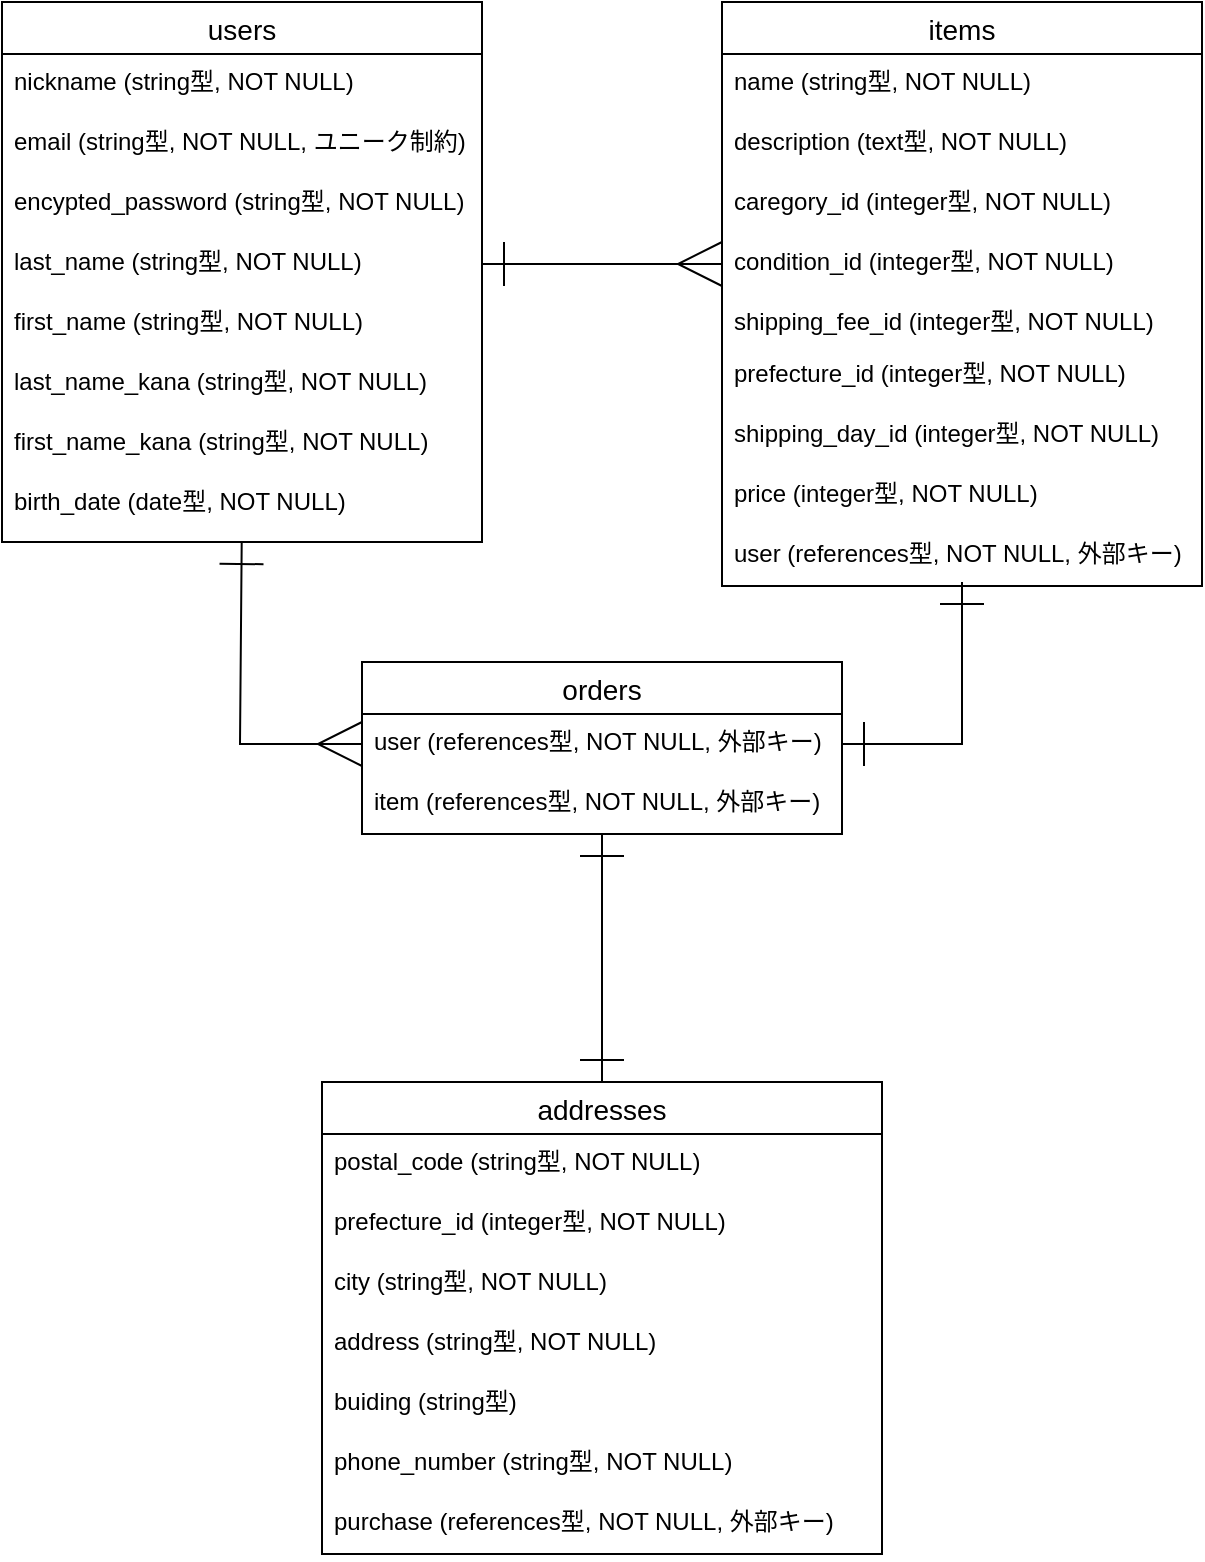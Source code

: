 <mxfile>
    <diagram id="gYiD2GIgTbADkwhS4Nw3" name="ページ1">
        <mxGraphModel dx="483" dy="855" grid="1" gridSize="10" guides="1" tooltips="1" connect="1" arrows="0" fold="1" page="1" pageScale="1" pageWidth="827" pageHeight="1169" math="0" shadow="0">
            <root>
                <mxCell id="0"/>
                <mxCell id="1" parent="0"/>
                <mxCell id="2" value="users" style="swimlane;fontStyle=0;childLayout=stackLayout;horizontal=1;startSize=26;horizontalStack=0;resizeParent=1;resizeParentMax=0;resizeLast=0;collapsible=1;marginBottom=0;align=center;fontSize=14;" vertex="1" parent="1">
                    <mxGeometry x="40" y="10" width="240" height="270" as="geometry"/>
                </mxCell>
                <mxCell id="3" value="nickname (string型, NOT NULL)" style="text;strokeColor=none;fillColor=none;spacingLeft=4;spacingRight=4;overflow=hidden;rotatable=0;points=[[0,0.5],[1,0.5]];portConstraint=eastwest;fontSize=12;whiteSpace=wrap;html=1;" vertex="1" parent="2">
                    <mxGeometry y="26" width="240" height="30" as="geometry"/>
                </mxCell>
                <mxCell id="4" value="email (string型, NOT NULL, ユニーク制約)" style="text;strokeColor=none;fillColor=none;spacingLeft=4;spacingRight=4;overflow=hidden;rotatable=0;points=[[0,0.5],[1,0.5]];portConstraint=eastwest;fontSize=12;whiteSpace=wrap;html=1;" vertex="1" parent="2">
                    <mxGeometry y="56" width="240" height="30" as="geometry"/>
                </mxCell>
                <mxCell id="5" value="encypted_password (string型, NOT NULL)" style="text;strokeColor=none;fillColor=none;spacingLeft=4;spacingRight=4;overflow=hidden;rotatable=0;points=[[0,0.5],[1,0.5]];portConstraint=eastwest;fontSize=12;whiteSpace=wrap;html=1;" vertex="1" parent="2">
                    <mxGeometry y="86" width="240" height="30" as="geometry"/>
                </mxCell>
                <mxCell id="9" value="last_name (string型, NOT NULL)" style="text;strokeColor=none;fillColor=none;spacingLeft=4;spacingRight=4;overflow=hidden;rotatable=0;points=[[0,0.5],[1,0.5]];portConstraint=eastwest;fontSize=12;whiteSpace=wrap;html=1;" vertex="1" parent="2">
                    <mxGeometry y="116" width="240" height="30" as="geometry"/>
                </mxCell>
                <mxCell id="10" value="first_name&amp;nbsp;&lt;span style=&quot;color: rgb(0, 0, 0);&quot;&gt;(string型, NOT NULL)&lt;/span&gt;" style="text;strokeColor=none;fillColor=none;spacingLeft=4;spacingRight=4;overflow=hidden;rotatable=0;points=[[0,0.5],[1,0.5]];portConstraint=eastwest;fontSize=12;whiteSpace=wrap;html=1;" vertex="1" parent="2">
                    <mxGeometry y="146" width="240" height="30" as="geometry"/>
                </mxCell>
                <mxCell id="8" value="last_name_kana&amp;nbsp;&lt;span style=&quot;color: rgb(0, 0, 0);&quot;&gt;(string型, NOT NULL)&lt;/span&gt;" style="text;strokeColor=none;fillColor=none;spacingLeft=4;spacingRight=4;overflow=hidden;rotatable=0;points=[[0,0.5],[1,0.5]];portConstraint=eastwest;fontSize=12;whiteSpace=wrap;html=1;" vertex="1" parent="2">
                    <mxGeometry y="176" width="240" height="30" as="geometry"/>
                </mxCell>
                <mxCell id="6" value="first_name_kana&amp;nbsp;&lt;span style=&quot;color: rgb(0, 0, 0);&quot;&gt;(string型, NOT NULL)&lt;/span&gt;" style="text;strokeColor=none;fillColor=none;spacingLeft=4;spacingRight=4;overflow=hidden;rotatable=0;points=[[0,0.5],[1,0.5]];portConstraint=eastwest;fontSize=12;whiteSpace=wrap;html=1;" vertex="1" parent="2">
                    <mxGeometry y="206" width="240" height="30" as="geometry"/>
                </mxCell>
                <mxCell id="7" value="birth_date&amp;nbsp;&lt;span style=&quot;color: rgb(0, 0, 0);&quot;&gt;(date型, NOT NULL)&lt;/span&gt;" style="text;strokeColor=none;fillColor=none;spacingLeft=4;spacingRight=4;overflow=hidden;rotatable=0;points=[[0,0.5],[1,0.5]];portConstraint=eastwest;fontSize=12;whiteSpace=wrap;html=1;" vertex="1" parent="2">
                    <mxGeometry y="236" width="240" height="34" as="geometry"/>
                </mxCell>
                <mxCell id="11" value="items" style="swimlane;fontStyle=0;childLayout=stackLayout;horizontal=1;startSize=26;horizontalStack=0;resizeParent=1;resizeParentMax=0;resizeLast=0;collapsible=1;marginBottom=0;align=center;fontSize=14;" vertex="1" parent="1">
                    <mxGeometry x="400" y="10" width="240" height="292" as="geometry"/>
                </mxCell>
                <mxCell id="12" value="name&amp;nbsp;&lt;span style=&quot;color: rgb(0, 0, 0);&quot;&gt;(string型, NOT NULL)&lt;/span&gt;" style="text;strokeColor=none;fillColor=none;spacingLeft=4;spacingRight=4;overflow=hidden;rotatable=0;points=[[0,0.5],[1,0.5]];portConstraint=eastwest;fontSize=12;whiteSpace=wrap;html=1;" vertex="1" parent="11">
                    <mxGeometry y="26" width="240" height="30" as="geometry"/>
                </mxCell>
                <mxCell id="13" value="description&amp;nbsp;&lt;span style=&quot;color: rgb(0, 0, 0);&quot;&gt;(text型, NOT NULL)&lt;/span&gt;" style="text;strokeColor=none;fillColor=none;spacingLeft=4;spacingRight=4;overflow=hidden;rotatable=0;points=[[0,0.5],[1,0.5]];portConstraint=eastwest;fontSize=12;whiteSpace=wrap;html=1;" vertex="1" parent="11">
                    <mxGeometry y="56" width="240" height="30" as="geometry"/>
                </mxCell>
                <mxCell id="14" value="caregory_id&amp;nbsp;&lt;span style=&quot;color: rgb(0, 0, 0);&quot;&gt;(integer型, NOT NULL)&lt;/span&gt;" style="text;strokeColor=none;fillColor=none;spacingLeft=4;spacingRight=4;overflow=hidden;rotatable=0;points=[[0,0.5],[1,0.5]];portConstraint=eastwest;fontSize=12;whiteSpace=wrap;html=1;" vertex="1" parent="11">
                    <mxGeometry y="86" width="240" height="30" as="geometry"/>
                </mxCell>
                <mxCell id="17" value="condition_id&amp;nbsp;&lt;span style=&quot;color: rgb(0, 0, 0);&quot;&gt;(integer型, NOT NULL)&lt;/span&gt;" style="text;strokeColor=none;fillColor=none;spacingLeft=4;spacingRight=4;overflow=hidden;rotatable=0;points=[[0,0.5],[1,0.5]];portConstraint=eastwest;fontSize=12;whiteSpace=wrap;html=1;" vertex="1" parent="11">
                    <mxGeometry y="116" width="240" height="30" as="geometry"/>
                </mxCell>
                <mxCell id="21" value="shipping_fee_id&amp;nbsp;&lt;span style=&quot;color: rgb(0, 0, 0);&quot;&gt;(integer型, NOT NULL)&lt;/span&gt;" style="text;strokeColor=none;fillColor=none;spacingLeft=4;spacingRight=4;overflow=hidden;rotatable=0;points=[[0,0.5],[1,0.5]];portConstraint=eastwest;fontSize=12;whiteSpace=wrap;html=1;" vertex="1" parent="11">
                    <mxGeometry y="146" width="240" height="26" as="geometry"/>
                </mxCell>
                <mxCell id="22" value="prefecture_id&amp;nbsp;&lt;span style=&quot;color: rgb(0, 0, 0);&quot;&gt;(integer型, NOT NULL)&lt;/span&gt;" style="text;strokeColor=none;fillColor=none;spacingLeft=4;spacingRight=4;overflow=hidden;rotatable=0;points=[[0,0.5],[1,0.5]];portConstraint=eastwest;fontSize=12;whiteSpace=wrap;html=1;" vertex="1" parent="11">
                    <mxGeometry y="172" width="240" height="30" as="geometry"/>
                </mxCell>
                <mxCell id="18" value="shipping_day_id&amp;nbsp;&lt;span style=&quot;color: rgb(0, 0, 0);&quot;&gt;(integer型, NOT NULL)&lt;/span&gt;" style="text;strokeColor=none;fillColor=none;spacingLeft=4;spacingRight=4;overflow=hidden;rotatable=0;points=[[0,0.5],[1,0.5]];portConstraint=eastwest;fontSize=12;whiteSpace=wrap;html=1;" vertex="1" parent="11">
                    <mxGeometry y="202" width="240" height="30" as="geometry"/>
                </mxCell>
                <mxCell id="20" value="price&amp;nbsp;&lt;span style=&quot;color: rgb(0, 0, 0);&quot;&gt;(integer型, NOT NULL)&lt;/span&gt;" style="text;strokeColor=none;fillColor=none;spacingLeft=4;spacingRight=4;overflow=hidden;rotatable=0;points=[[0,0.5],[1,0.5]];portConstraint=eastwest;fontSize=12;whiteSpace=wrap;html=1;" vertex="1" parent="11">
                    <mxGeometry y="232" width="240" height="30" as="geometry"/>
                </mxCell>
                <mxCell id="19" value="user (references型, NOT NULL, 外部キー)" style="text;strokeColor=none;fillColor=none;spacingLeft=4;spacingRight=4;overflow=hidden;rotatable=0;points=[[0,0.5],[1,0.5]];portConstraint=eastwest;fontSize=12;whiteSpace=wrap;html=1;" vertex="1" parent="11">
                    <mxGeometry y="262" width="240" height="30" as="geometry"/>
                </mxCell>
                <mxCell id="23" value="orders" style="swimlane;fontStyle=0;childLayout=stackLayout;horizontal=1;startSize=26;horizontalStack=0;resizeParent=1;resizeParentMax=0;resizeLast=0;collapsible=1;marginBottom=0;align=center;fontSize=14;" vertex="1" parent="1">
                    <mxGeometry x="220" y="340" width="240" height="86" as="geometry"/>
                </mxCell>
                <mxCell id="24" value="user&lt;span style=&quot;color: rgb(0, 0, 0);&quot;&gt;&amp;nbsp;(references型, NOT NULL, 外部キー)&lt;/span&gt;" style="text;strokeColor=none;fillColor=none;spacingLeft=4;spacingRight=4;overflow=hidden;rotatable=0;points=[[0,0.5],[1,0.5]];portConstraint=eastwest;fontSize=12;whiteSpace=wrap;html=1;" vertex="1" parent="23">
                    <mxGeometry y="26" width="240" height="30" as="geometry"/>
                </mxCell>
                <mxCell id="25" value="item&lt;span style=&quot;color: rgb(0, 0, 0);&quot;&gt;&amp;nbsp;(references型, NOT NULL, 外部キー)&lt;/span&gt;" style="text;strokeColor=none;fillColor=none;spacingLeft=4;spacingRight=4;overflow=hidden;rotatable=0;points=[[0,0.5],[1,0.5]];portConstraint=eastwest;fontSize=12;whiteSpace=wrap;html=1;" vertex="1" parent="23">
                    <mxGeometry y="56" width="240" height="30" as="geometry"/>
                </mxCell>
                <mxCell id="45" style="edgeStyle=none;html=1;exitX=0.5;exitY=0;exitDx=0;exitDy=0;rounded=0;strokeColor=default;align=center;verticalAlign=middle;fontFamily=Helvetica;fontSize=11;fontColor=default;labelBackgroundColor=default;jumpStyle=none;startArrow=ERone;startFill=0;startSize=20;endArrow=ERone;endFill=0;endSize=20;flowAnimation=0;sourcePerimeterSpacing=0;targetPerimeterSpacing=0;curved=0;" edge="1" parent="1" source="27" target="25">
                    <mxGeometry relative="1" as="geometry"/>
                </mxCell>
                <mxCell id="27" value="addresses" style="swimlane;fontStyle=0;childLayout=stackLayout;horizontal=1;startSize=26;horizontalStack=0;resizeParent=1;resizeParentMax=0;resizeLast=0;collapsible=1;marginBottom=0;align=center;fontSize=14;" vertex="1" parent="1">
                    <mxGeometry x="200" y="550" width="280" height="236" as="geometry"/>
                </mxCell>
                <mxCell id="28" value="postal_code&amp;nbsp;&lt;span style=&quot;color: rgb(0, 0, 0);&quot;&gt;(string型, NOT NULL)&lt;/span&gt;" style="text;strokeColor=none;fillColor=none;spacingLeft=4;spacingRight=4;overflow=hidden;rotatable=0;points=[[0,0.5],[1,0.5]];portConstraint=eastwest;fontSize=12;whiteSpace=wrap;html=1;" vertex="1" parent="27">
                    <mxGeometry y="26" width="280" height="30" as="geometry"/>
                </mxCell>
                <mxCell id="29" value="prefecture_id&amp;nbsp;&lt;span style=&quot;color: rgb(0, 0, 0);&quot;&gt;(integer型, NOT NULL)&lt;/span&gt;" style="text;strokeColor=none;fillColor=none;spacingLeft=4;spacingRight=4;overflow=hidden;rotatable=0;points=[[0,0.5],[1,0.5]];portConstraint=eastwest;fontSize=12;whiteSpace=wrap;html=1;" vertex="1" parent="27">
                    <mxGeometry y="56" width="280" height="30" as="geometry"/>
                </mxCell>
                <mxCell id="30" value="city&amp;nbsp;&lt;span style=&quot;color: rgb(0, 0, 0);&quot;&gt;(string型, NOT NULL)&lt;/span&gt;" style="text;strokeColor=none;fillColor=none;spacingLeft=4;spacingRight=4;overflow=hidden;rotatable=0;points=[[0,0.5],[1,0.5]];portConstraint=eastwest;fontSize=12;whiteSpace=wrap;html=1;" vertex="1" parent="27">
                    <mxGeometry y="86" width="280" height="30" as="geometry"/>
                </mxCell>
                <mxCell id="31" value="address&amp;nbsp;&lt;span style=&quot;color: rgb(0, 0, 0);&quot;&gt;(string型, NOT NULL)&lt;/span&gt;" style="text;strokeColor=none;fillColor=none;spacingLeft=4;spacingRight=4;overflow=hidden;rotatable=0;points=[[0,0.5],[1,0.5]];portConstraint=eastwest;fontSize=12;whiteSpace=wrap;html=1;" vertex="1" parent="27">
                    <mxGeometry y="116" width="280" height="30" as="geometry"/>
                </mxCell>
                <mxCell id="32" value="buiding&amp;nbsp;&lt;span style=&quot;color: rgb(0, 0, 0);&quot;&gt;(string型)&lt;/span&gt;" style="text;strokeColor=none;fillColor=none;spacingLeft=4;spacingRight=4;overflow=hidden;rotatable=0;points=[[0,0.5],[1,0.5]];portConstraint=eastwest;fontSize=12;whiteSpace=wrap;html=1;" vertex="1" parent="27">
                    <mxGeometry y="146" width="280" height="30" as="geometry"/>
                </mxCell>
                <mxCell id="34" value="phone_number&amp;nbsp;&lt;span style=&quot;color: rgb(0, 0, 0);&quot;&gt;(string型, NOT NULL)&lt;/span&gt;" style="text;strokeColor=none;fillColor=none;spacingLeft=4;spacingRight=4;overflow=hidden;rotatable=0;points=[[0,0.5],[1,0.5]];portConstraint=eastwest;fontSize=12;whiteSpace=wrap;html=1;" vertex="1" parent="27">
                    <mxGeometry y="176" width="280" height="30" as="geometry"/>
                </mxCell>
                <mxCell id="33" value="purchase&amp;nbsp;&lt;span style=&quot;color: rgb(0, 0, 0);&quot;&gt;(references型, NOT NULL, 外部キー)&lt;/span&gt;" style="text;strokeColor=none;fillColor=none;spacingLeft=4;spacingRight=4;overflow=hidden;rotatable=0;points=[[0,0.5],[1,0.5]];portConstraint=eastwest;fontSize=12;whiteSpace=wrap;html=1;" vertex="1" parent="27">
                    <mxGeometry y="206" width="280" height="30" as="geometry"/>
                </mxCell>
                <mxCell id="40" style="edgeStyle=none;html=1;exitX=1;exitY=0.5;exitDx=0;exitDy=0;entryX=0;entryY=0.5;entryDx=0;entryDy=0;rounded=0;strokeColor=default;align=center;verticalAlign=middle;fontFamily=Helvetica;fontSize=11;fontColor=default;labelBackgroundColor=default;jumpStyle=none;startArrow=ERone;startFill=0;startSize=20;endArrow=ERmany;endFill=0;endSize=20;flowAnimation=0;sourcePerimeterSpacing=0;targetPerimeterSpacing=0;curved=0;" edge="1" parent="1" source="9" target="17">
                    <mxGeometry relative="1" as="geometry"/>
                </mxCell>
                <mxCell id="42" style="edgeStyle=none;html=1;exitX=0;exitY=0.5;exitDx=0;exitDy=0;rounded=0;strokeColor=default;align=center;verticalAlign=middle;fontFamily=Helvetica;fontSize=11;fontColor=default;labelBackgroundColor=default;jumpStyle=none;startArrow=ERmany;startFill=0;startSize=20;endArrow=ERone;endFill=0;endSize=20;flowAnimation=0;sourcePerimeterSpacing=0;targetPerimeterSpacing=0;curved=0;" edge="1" parent="1" source="24" target="7">
                    <mxGeometry relative="1" as="geometry">
                        <mxPoint x="200" y="310" as="targetPoint"/>
                        <Array as="points">
                            <mxPoint x="159" y="381"/>
                        </Array>
                    </mxGeometry>
                </mxCell>
                <mxCell id="43" style="edgeStyle=none;html=1;exitX=1;exitY=0.5;exitDx=0;exitDy=0;rounded=0;strokeColor=default;align=center;verticalAlign=middle;fontFamily=Helvetica;fontSize=11;fontColor=default;labelBackgroundColor=default;jumpStyle=none;startArrow=ERone;startFill=0;startSize=20;endArrow=ERone;endFill=0;endSize=20;flowAnimation=0;sourcePerimeterSpacing=0;targetPerimeterSpacing=0;curved=0;" edge="1" parent="1" source="24">
                    <mxGeometry relative="1" as="geometry">
                        <mxPoint x="520" y="300" as="targetPoint"/>
                        <Array as="points">
                            <mxPoint x="520" y="381"/>
                        </Array>
                    </mxGeometry>
                </mxCell>
            </root>
        </mxGraphModel>
    </diagram>
</mxfile>